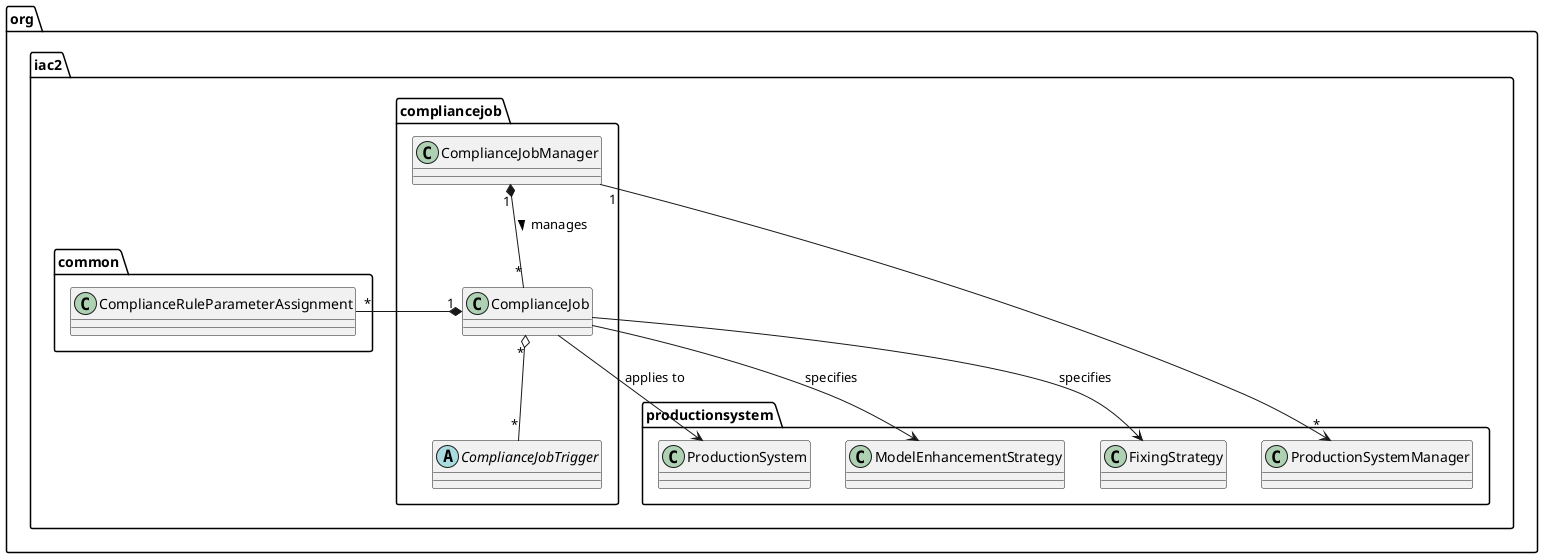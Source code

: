 @startuml
'https://plantuml.com/class-diagram

package org.iac2.compliancejob {
    class ComplianceJobManager {
    }

    class ComplianceJob {

    }

    abstract class ComplianceJobTrigger
}

package org.iac2.productionsystem {
    class ProductionSystem
    class ModelEnhancementStrategy
    class FixingStrategy
    class ProductionSystemManager
}

package org.iac2.common {
    class ComplianceRuleParameterAssignment
}


ComplianceJobManager "1" *-- "*" ComplianceJob: manages >
ComplianceJob "*" o-- "*" ComplianceJobTrigger
ComplianceJob "1" *-left- "*" ComplianceRuleParameterAssignment
ComplianceJob --> ProductionSystem : applies to
ComplianceJob --> ModelEnhancementStrategy : specifies
ComplianceJob --> FixingStrategy: specifies
ComplianceJobManager "1" --> "*" ProductionSystemManager




@enduml